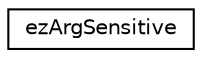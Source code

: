 digraph "Graphical Class Hierarchy"
{
 // LATEX_PDF_SIZE
  edge [fontname="Helvetica",fontsize="10",labelfontname="Helvetica",labelfontsize="10"];
  node [fontname="Helvetica",fontsize="10",shape=record];
  rankdir="LR";
  Node0 [label="ezArgSensitive",height=0.2,width=0.4,color="black", fillcolor="white", style="filled",URL="$d1/d10/structez_arg_sensitive.htm",tooltip="Wraps a string that may contain sensitive information, such as user file paths."];
}
